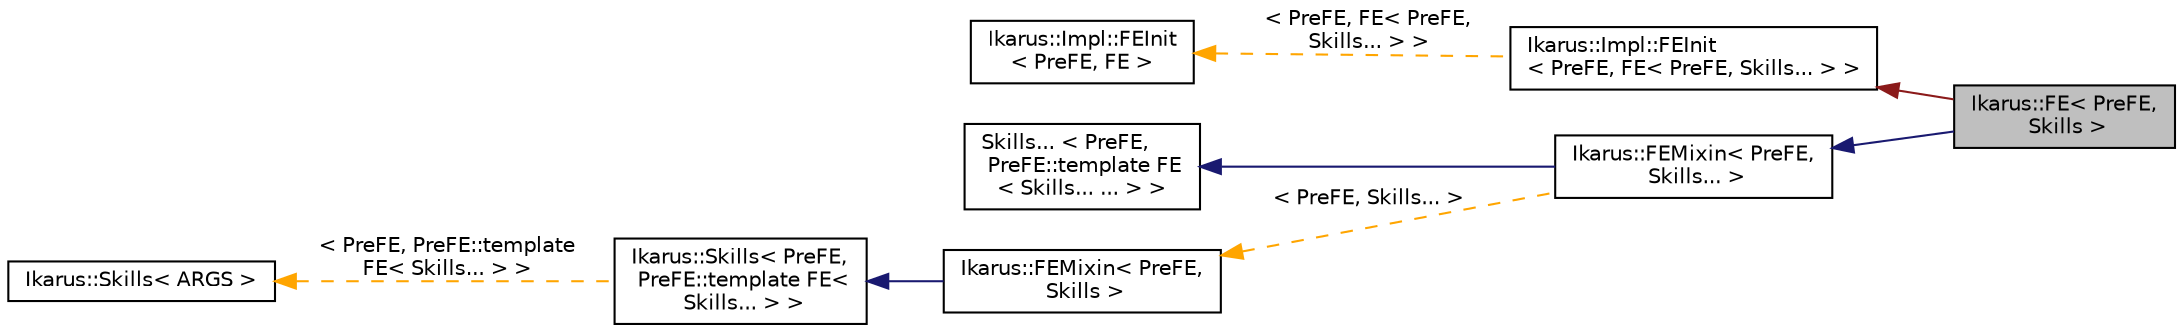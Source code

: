 digraph "Ikarus::FE&lt; PreFE, Skills &gt;"
{
 // LATEX_PDF_SIZE
  edge [fontname="Helvetica",fontsize="10",labelfontname="Helvetica",labelfontsize="10"];
  node [fontname="Helvetica",fontsize="10",shape=record];
  rankdir="LR";
  Node1 [label="Ikarus::FE\< PreFE,\l Skills \>",height=0.2,width=0.4,color="black", fillcolor="grey75", style="filled", fontcolor="black",tooltip="FE class is a base class for all finite elements."];
  Node2 -> Node1 [dir="back",color="firebrick4",fontsize="10",style="solid",fontname="Helvetica"];
  Node2 [label="Ikarus::Impl::FEInit\l\< PreFE, FE\< PreFE, Skills... \> \>",height=0.2,width=0.4,color="black", fillcolor="white", style="filled",tooltip=" "];
  Node3 -> Node2 [dir="back",color="orange",fontsize="10",style="dashed",label=" \< PreFE, FE\< PreFE,\l Skills... \> \>" ,fontname="Helvetica"];
  Node3 [label="Ikarus::Impl::FEInit\l\< PreFE, FE \>",height=0.2,width=0.4,color="black", fillcolor="white", style="filled",tooltip=" "];
  Node4 -> Node1 [dir="back",color="midnightblue",fontsize="10",style="solid",fontname="Helvetica"];
  Node4 [label="Ikarus::FEMixin\< PreFE,\l Skills... \>",height=0.2,width=0.4,color="black", fillcolor="white", style="filled",URL="$a01489.html",tooltip=" "];
  Node5 -> Node4 [dir="back",color="midnightblue",fontsize="10",style="solid",fontname="Helvetica"];
  Node5 [label="Skills... \< PreFE,\l PreFE::template FE\l\< Skills... ... \> \>",height=0.2,width=0.4,color="black", fillcolor="white", style="filled",tooltip=" "];
  Node6 -> Node4 [dir="back",color="orange",fontsize="10",style="dashed",label=" \< PreFE, Skills... \>" ,fontname="Helvetica"];
  Node6 [label="Ikarus::FEMixin\< PreFE,\l Skills \>",height=0.2,width=0.4,color="black", fillcolor="white", style="filled",URL="$a01489.html",tooltip="CRTP mixin class for finite elements with additional skills."];
  Node7 -> Node6 [dir="back",color="midnightblue",fontsize="10",style="solid",fontname="Helvetica"];
  Node7 [label="Ikarus::Skills\< PreFE,\l PreFE::template FE\<\l Skills... \> \>",height=0.2,width=0.4,color="black", fillcolor="white", style="filled",URL="$a01505.html",tooltip=" "];
  Node8 -> Node7 [dir="back",color="orange",fontsize="10",style="dashed",label=" \< PreFE, PreFE::template\l FE\< Skills... \> \>" ,fontname="Helvetica"];
  Node8 [label="Ikarus::Skills\< ARGS \>",height=0.2,width=0.4,color="black", fillcolor="white", style="filled",URL="$a01505.html",tooltip="Struct representing a collection of skills."];
}
